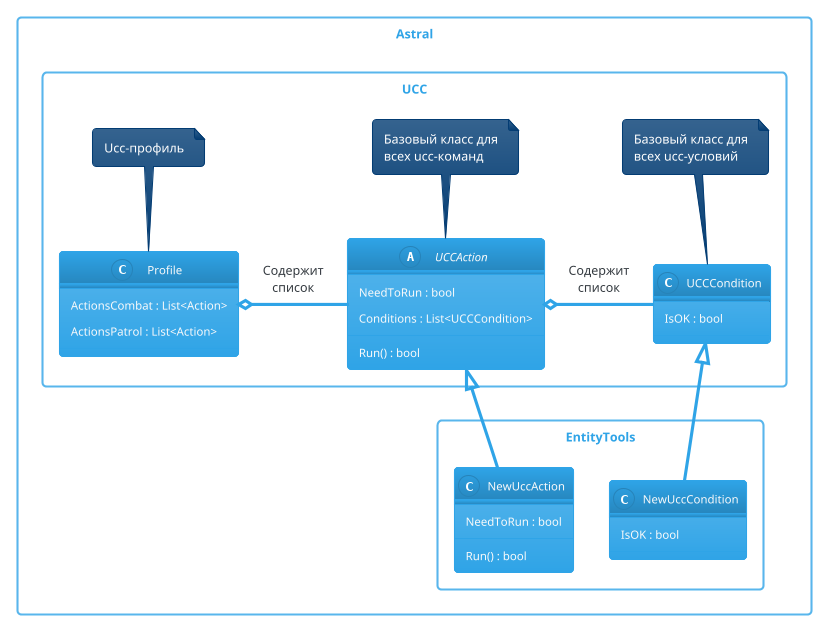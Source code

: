 @startuml UccClasses

' 4
!theme cerulean
' 4
'!theme cerulean-outline
' 3
'!theme cyborg-outline
' 2
'!theme spacelab

'skinparam BackgroundColor white

rectangle "Astral"{
    rectangle "UCC"{
        class Profile {
            ActionsCombat : List<Action>
            ActionsPatrol : List<Action>
        }
        note top of Profile : Ucc-профиль

        abstract class UCCAction{
            NeedToRun : bool
            Conditions : List<UCCCondition>
            --
            Run() : bool
        }
        note top of UCCAction : Базовый класс для\nвсех ucc-команд
        Profile o-right- UCCAction : Содержит\nсписок
        
        class UCCCondition{
            IsOK : bool
        }
        note top of UCCCondition : Базовый класс для\nвсех ucc-условий
        
        'UCCAction::Conditions o-right- UCCCondition
        UCCAction o-right- UCCCondition : Содержит\nсписок
    }

    rectangle "EntityTools"{
        class NewUccAction{
            NeedToRun : bool
            ---
            Run() : bool
        }
        UCCAction <|-- NewUccAction

        class NewUccCondition{ 
            IsOK : bool
        }
        UCCCondition <|- NewUccCondition
        'UCCCondition <-[hidden]- NewUccCondition
        'NewUccAction <-[hidden]- NewUccCondition
    }
}
@enduml